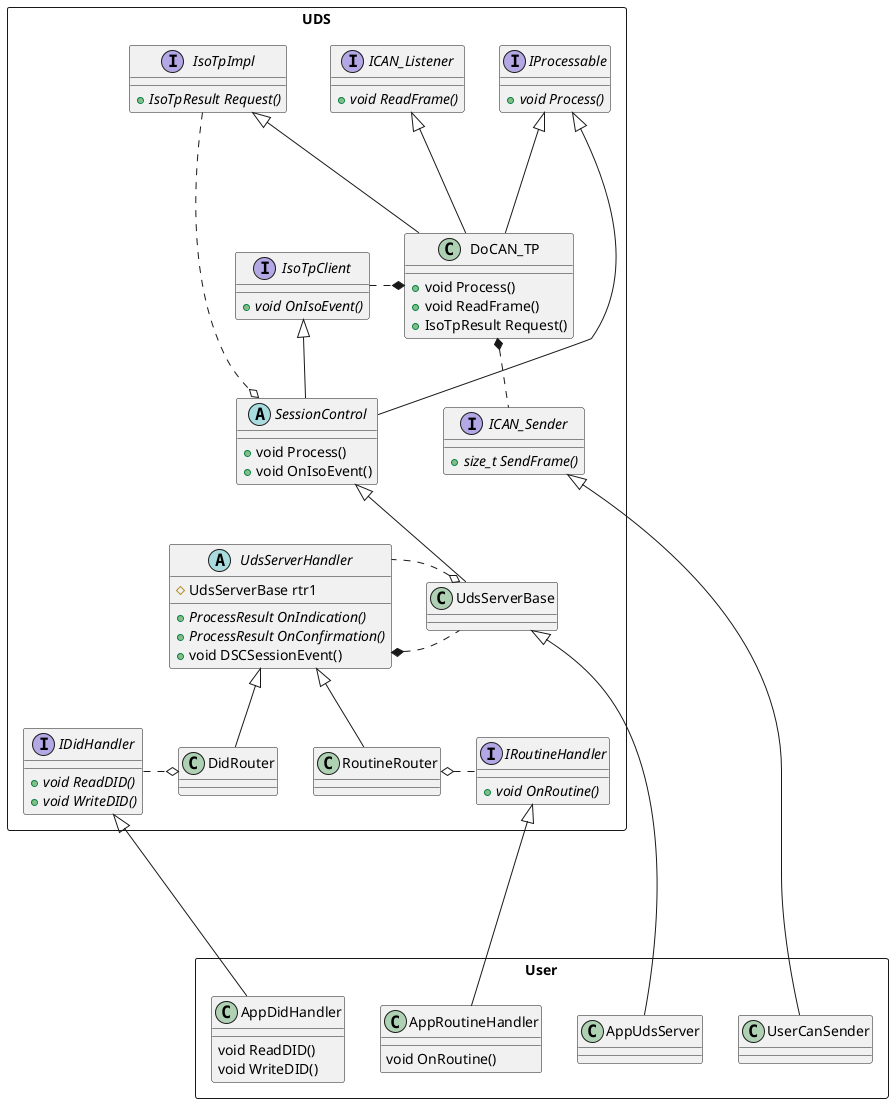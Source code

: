@startuml


package UDS <<Rectangle>> {
 
interface IProcessable {
+void {abstract} Process() 
}

interface IsoTpImpl {
+IsoTpResult {abstract} Request() 
}

interface ICAN_Listener{
+void {abstract} ReadFrame()
}

interface ICAN_Sender {
+size_t {abstract} SendFrame()
}

interface IsoTpClient {
+void {abstract} OnIsoEvent()
}

interface IDidHandler {
+void {abstract} ReadDID()
+void {abstract} WriteDID()
}

interface IRoutineHandler {
+void {abstract} OnRoutine()
}

class DoCAN_TP {
+void Process()
+void ReadFrame()
+IsoTpResult Request()
}

class UdsServerBase {
}

abstract SessionControl {
+void Process()
+void OnIsoEvent()
}


IProcessable <|---- SessionControl
IsoTpClient <|-- SessionControl

IsoTpImpl <|- DoCAN_TP
ICAN_Listener <|--- DoCAN_TP
IProcessable <|--- DoCAN_TP

DoCAN_TP *.. ICAN_Sender
IsoTpClient .* DoCAN_TP
IsoTpImpl ....o SessionControl

SessionControl <|-- UdsServerBase

abstract UdsServerHandler {
+ProcessResult {abstract} OnIndication()
+ProcessResult {abstract} OnConfirmation()
+void DSCSessionEvent()

#UdsServerBase rtr1
}

UdsServerHandler *.. UdsServerBase
UdsServerBase o. UdsServerHandler

class DidRouter{
}

IDidHandler .o DidRouter

class RoutineRouter {
}

RoutineRouter o. IRoutineHandler 

UdsServerHandler <|-- DidRouter
UdsServerHandler <|-- RoutineRouter

}

package User <<Rectangle>>
{

class AppUdsServer {
}

UdsServerBase <|---- AppUdsServer 

class AppRoutineHandler {
void OnRoutine()
}

class AppDidHandler {
void ReadDID()
void WriteDID()
}

IDidHandler <|--- AppDidHandler
IRoutineHandler <|---- AppRoutineHandler

class UserCanSender {
}

ICAN_Sender <|- UserCanSender

}


@enduml